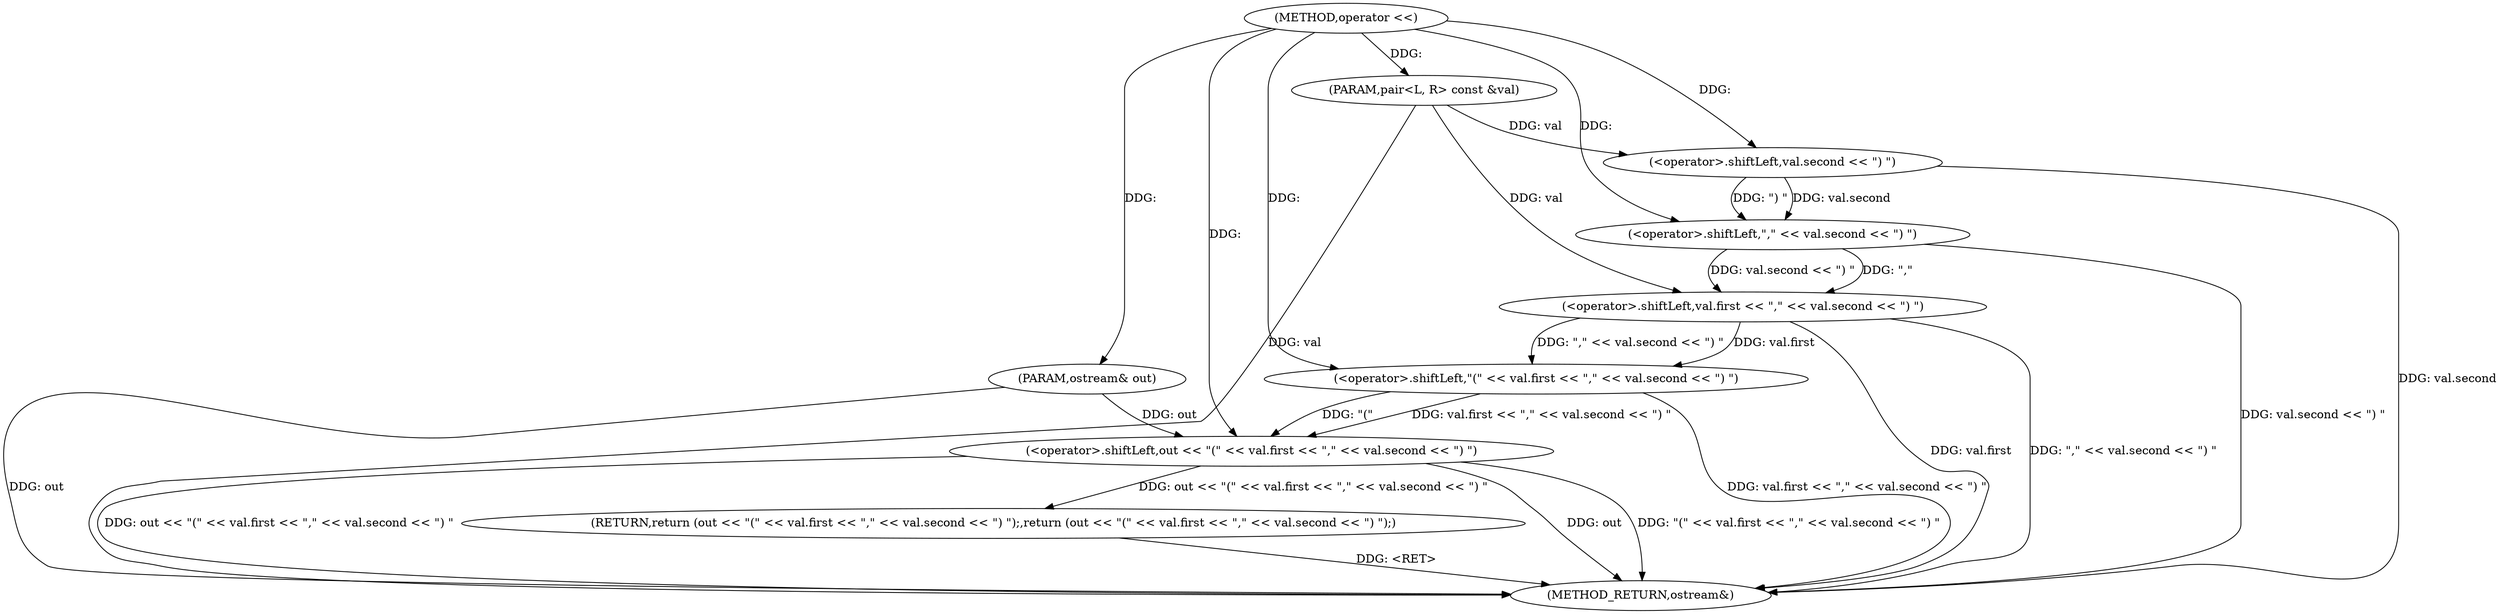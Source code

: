 digraph "operator <<" {  
"1000429" [label = "(METHOD,operator <<)" ]
"1000449" [label = "(METHOD_RETURN,ostream&)" ]
"1000430" [label = "(PARAM,ostream& out)" ]
"1000431" [label = "(PARAM,pair<L, R> const &val)" ]
"1000433" [label = "(RETURN,return (out << \"(\" << val.first << \",\" << val.second << \") \");,return (out << \"(\" << val.first << \",\" << val.second << \") \");)" ]
"1000434" [label = "(<operator>.shiftLeft,out << \"(\" << val.first << \",\" << val.second << \") \")" ]
"1000436" [label = "(<operator>.shiftLeft,\"(\" << val.first << \",\" << val.second << \") \")" ]
"1000438" [label = "(<operator>.shiftLeft,val.first << \",\" << val.second << \") \")" ]
"1000442" [label = "(<operator>.shiftLeft,\",\" << val.second << \") \")" ]
"1000444" [label = "(<operator>.shiftLeft,val.second << \") \")" ]
  "1000430" -> "1000449"  [ label = "DDG: out"] 
  "1000431" -> "1000449"  [ label = "DDG: val"] 
  "1000434" -> "1000449"  [ label = "DDG: out"] 
  "1000438" -> "1000449"  [ label = "DDG: val.first"] 
  "1000444" -> "1000449"  [ label = "DDG: val.second"] 
  "1000442" -> "1000449"  [ label = "DDG: val.second << \") \""] 
  "1000438" -> "1000449"  [ label = "DDG: \",\" << val.second << \") \""] 
  "1000436" -> "1000449"  [ label = "DDG: val.first << \",\" << val.second << \") \""] 
  "1000434" -> "1000449"  [ label = "DDG: \"(\" << val.first << \",\" << val.second << \") \""] 
  "1000434" -> "1000449"  [ label = "DDG: out << \"(\" << val.first << \",\" << val.second << \") \""] 
  "1000433" -> "1000449"  [ label = "DDG: <RET>"] 
  "1000429" -> "1000430"  [ label = "DDG: "] 
  "1000429" -> "1000431"  [ label = "DDG: "] 
  "1000434" -> "1000433"  [ label = "DDG: out << \"(\" << val.first << \",\" << val.second << \") \""] 
  "1000430" -> "1000434"  [ label = "DDG: out"] 
  "1000429" -> "1000434"  [ label = "DDG: "] 
  "1000436" -> "1000434"  [ label = "DDG: val.first << \",\" << val.second << \") \""] 
  "1000436" -> "1000434"  [ label = "DDG: \"(\""] 
  "1000429" -> "1000436"  [ label = "DDG: "] 
  "1000438" -> "1000436"  [ label = "DDG: \",\" << val.second << \") \""] 
  "1000438" -> "1000436"  [ label = "DDG: val.first"] 
  "1000431" -> "1000438"  [ label = "DDG: val"] 
  "1000442" -> "1000438"  [ label = "DDG: \",\""] 
  "1000442" -> "1000438"  [ label = "DDG: val.second << \") \""] 
  "1000429" -> "1000442"  [ label = "DDG: "] 
  "1000444" -> "1000442"  [ label = "DDG: val.second"] 
  "1000444" -> "1000442"  [ label = "DDG: \") \""] 
  "1000431" -> "1000444"  [ label = "DDG: val"] 
  "1000429" -> "1000444"  [ label = "DDG: "] 
}
